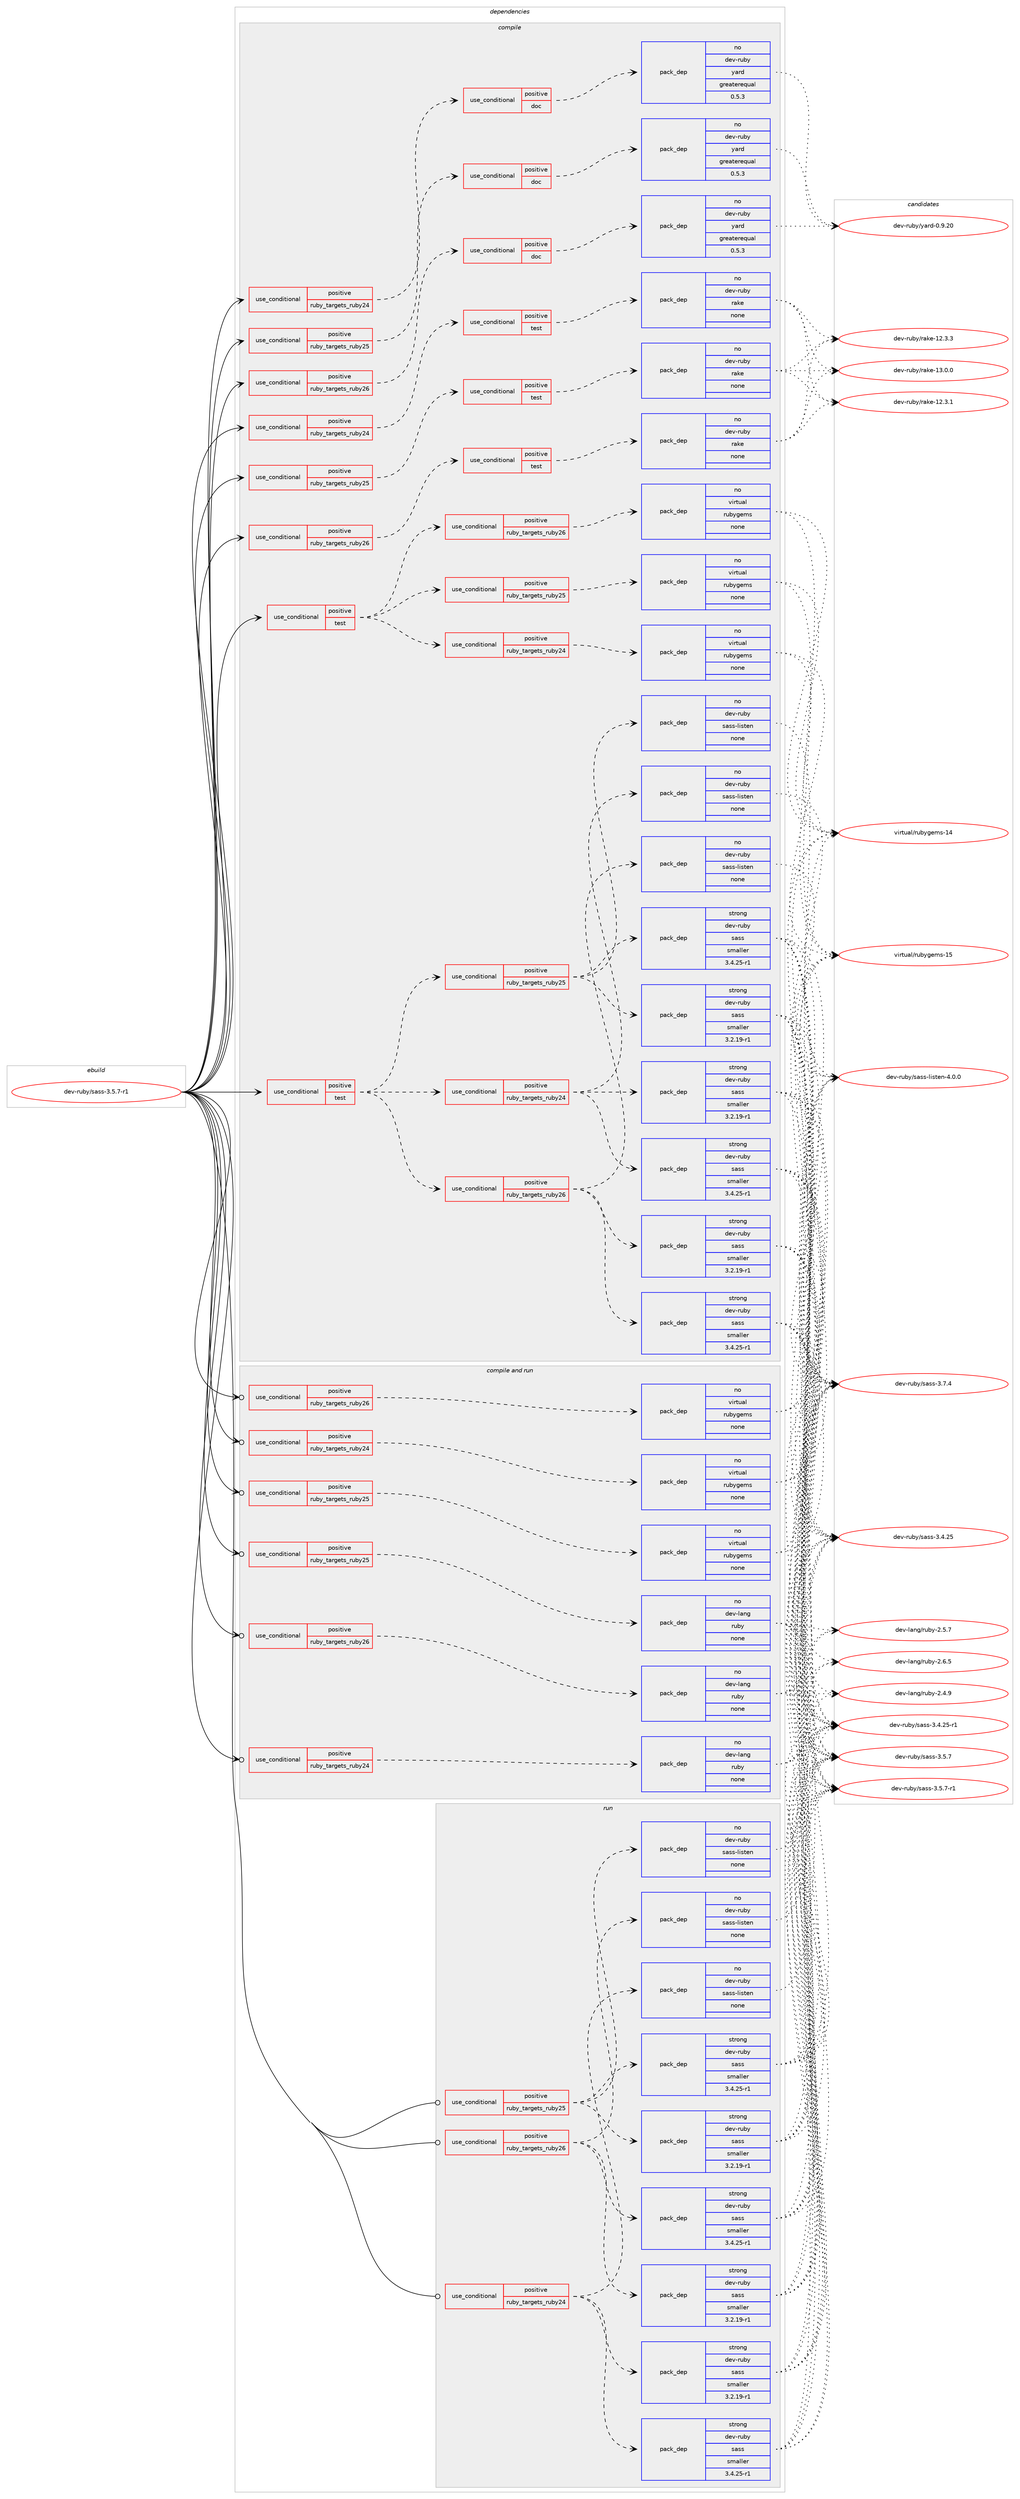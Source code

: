 digraph prolog {

# *************
# Graph options
# *************

newrank=true;
concentrate=true;
compound=true;
graph [rankdir=LR,fontname=Helvetica,fontsize=10,ranksep=1.5];#, ranksep=2.5, nodesep=0.2];
edge  [arrowhead=vee];
node  [fontname=Helvetica,fontsize=10];

# **********
# The ebuild
# **********

subgraph cluster_leftcol {
color=gray;
rank=same;
label=<<i>ebuild</i>>;
id [label="dev-ruby/sass-3.5.7-r1", color=red, width=4, href="../dev-ruby/sass-3.5.7-r1.svg"];
}

# ****************
# The dependencies
# ****************

subgraph cluster_midcol {
color=gray;
label=<<i>dependencies</i>>;
subgraph cluster_compile {
fillcolor="#eeeeee";
style=filled;
label=<<i>compile</i>>;
subgraph cond177098 {
dependency714815 [label=<<TABLE BORDER="0" CELLBORDER="1" CELLSPACING="0" CELLPADDING="4"><TR><TD ROWSPAN="3" CELLPADDING="10">use_conditional</TD></TR><TR><TD>positive</TD></TR><TR><TD>ruby_targets_ruby24</TD></TR></TABLE>>, shape=none, color=red];
subgraph cond177099 {
dependency714816 [label=<<TABLE BORDER="0" CELLBORDER="1" CELLSPACING="0" CELLPADDING="4"><TR><TD ROWSPAN="3" CELLPADDING="10">use_conditional</TD></TR><TR><TD>positive</TD></TR><TR><TD>doc</TD></TR></TABLE>>, shape=none, color=red];
subgraph pack525687 {
dependency714817 [label=<<TABLE BORDER="0" CELLBORDER="1" CELLSPACING="0" CELLPADDING="4" WIDTH="220"><TR><TD ROWSPAN="6" CELLPADDING="30">pack_dep</TD></TR><TR><TD WIDTH="110">no</TD></TR><TR><TD>dev-ruby</TD></TR><TR><TD>yard</TD></TR><TR><TD>greaterequal</TD></TR><TR><TD>0.5.3</TD></TR></TABLE>>, shape=none, color=blue];
}
dependency714816:e -> dependency714817:w [weight=20,style="dashed",arrowhead="vee"];
}
dependency714815:e -> dependency714816:w [weight=20,style="dashed",arrowhead="vee"];
}
id:e -> dependency714815:w [weight=20,style="solid",arrowhead="vee"];
subgraph cond177100 {
dependency714818 [label=<<TABLE BORDER="0" CELLBORDER="1" CELLSPACING="0" CELLPADDING="4"><TR><TD ROWSPAN="3" CELLPADDING="10">use_conditional</TD></TR><TR><TD>positive</TD></TR><TR><TD>ruby_targets_ruby24</TD></TR></TABLE>>, shape=none, color=red];
subgraph cond177101 {
dependency714819 [label=<<TABLE BORDER="0" CELLBORDER="1" CELLSPACING="0" CELLPADDING="4"><TR><TD ROWSPAN="3" CELLPADDING="10">use_conditional</TD></TR><TR><TD>positive</TD></TR><TR><TD>test</TD></TR></TABLE>>, shape=none, color=red];
subgraph pack525688 {
dependency714820 [label=<<TABLE BORDER="0" CELLBORDER="1" CELLSPACING="0" CELLPADDING="4" WIDTH="220"><TR><TD ROWSPAN="6" CELLPADDING="30">pack_dep</TD></TR><TR><TD WIDTH="110">no</TD></TR><TR><TD>dev-ruby</TD></TR><TR><TD>rake</TD></TR><TR><TD>none</TD></TR><TR><TD></TD></TR></TABLE>>, shape=none, color=blue];
}
dependency714819:e -> dependency714820:w [weight=20,style="dashed",arrowhead="vee"];
}
dependency714818:e -> dependency714819:w [weight=20,style="dashed",arrowhead="vee"];
}
id:e -> dependency714818:w [weight=20,style="solid",arrowhead="vee"];
subgraph cond177102 {
dependency714821 [label=<<TABLE BORDER="0" CELLBORDER="1" CELLSPACING="0" CELLPADDING="4"><TR><TD ROWSPAN="3" CELLPADDING="10">use_conditional</TD></TR><TR><TD>positive</TD></TR><TR><TD>ruby_targets_ruby25</TD></TR></TABLE>>, shape=none, color=red];
subgraph cond177103 {
dependency714822 [label=<<TABLE BORDER="0" CELLBORDER="1" CELLSPACING="0" CELLPADDING="4"><TR><TD ROWSPAN="3" CELLPADDING="10">use_conditional</TD></TR><TR><TD>positive</TD></TR><TR><TD>doc</TD></TR></TABLE>>, shape=none, color=red];
subgraph pack525689 {
dependency714823 [label=<<TABLE BORDER="0" CELLBORDER="1" CELLSPACING="0" CELLPADDING="4" WIDTH="220"><TR><TD ROWSPAN="6" CELLPADDING="30">pack_dep</TD></TR><TR><TD WIDTH="110">no</TD></TR><TR><TD>dev-ruby</TD></TR><TR><TD>yard</TD></TR><TR><TD>greaterequal</TD></TR><TR><TD>0.5.3</TD></TR></TABLE>>, shape=none, color=blue];
}
dependency714822:e -> dependency714823:w [weight=20,style="dashed",arrowhead="vee"];
}
dependency714821:e -> dependency714822:w [weight=20,style="dashed",arrowhead="vee"];
}
id:e -> dependency714821:w [weight=20,style="solid",arrowhead="vee"];
subgraph cond177104 {
dependency714824 [label=<<TABLE BORDER="0" CELLBORDER="1" CELLSPACING="0" CELLPADDING="4"><TR><TD ROWSPAN="3" CELLPADDING="10">use_conditional</TD></TR><TR><TD>positive</TD></TR><TR><TD>ruby_targets_ruby25</TD></TR></TABLE>>, shape=none, color=red];
subgraph cond177105 {
dependency714825 [label=<<TABLE BORDER="0" CELLBORDER="1" CELLSPACING="0" CELLPADDING="4"><TR><TD ROWSPAN="3" CELLPADDING="10">use_conditional</TD></TR><TR><TD>positive</TD></TR><TR><TD>test</TD></TR></TABLE>>, shape=none, color=red];
subgraph pack525690 {
dependency714826 [label=<<TABLE BORDER="0" CELLBORDER="1" CELLSPACING="0" CELLPADDING="4" WIDTH="220"><TR><TD ROWSPAN="6" CELLPADDING="30">pack_dep</TD></TR><TR><TD WIDTH="110">no</TD></TR><TR><TD>dev-ruby</TD></TR><TR><TD>rake</TD></TR><TR><TD>none</TD></TR><TR><TD></TD></TR></TABLE>>, shape=none, color=blue];
}
dependency714825:e -> dependency714826:w [weight=20,style="dashed",arrowhead="vee"];
}
dependency714824:e -> dependency714825:w [weight=20,style="dashed",arrowhead="vee"];
}
id:e -> dependency714824:w [weight=20,style="solid",arrowhead="vee"];
subgraph cond177106 {
dependency714827 [label=<<TABLE BORDER="0" CELLBORDER="1" CELLSPACING="0" CELLPADDING="4"><TR><TD ROWSPAN="3" CELLPADDING="10">use_conditional</TD></TR><TR><TD>positive</TD></TR><TR><TD>ruby_targets_ruby26</TD></TR></TABLE>>, shape=none, color=red];
subgraph cond177107 {
dependency714828 [label=<<TABLE BORDER="0" CELLBORDER="1" CELLSPACING="0" CELLPADDING="4"><TR><TD ROWSPAN="3" CELLPADDING="10">use_conditional</TD></TR><TR><TD>positive</TD></TR><TR><TD>doc</TD></TR></TABLE>>, shape=none, color=red];
subgraph pack525691 {
dependency714829 [label=<<TABLE BORDER="0" CELLBORDER="1" CELLSPACING="0" CELLPADDING="4" WIDTH="220"><TR><TD ROWSPAN="6" CELLPADDING="30">pack_dep</TD></TR><TR><TD WIDTH="110">no</TD></TR><TR><TD>dev-ruby</TD></TR><TR><TD>yard</TD></TR><TR><TD>greaterequal</TD></TR><TR><TD>0.5.3</TD></TR></TABLE>>, shape=none, color=blue];
}
dependency714828:e -> dependency714829:w [weight=20,style="dashed",arrowhead="vee"];
}
dependency714827:e -> dependency714828:w [weight=20,style="dashed",arrowhead="vee"];
}
id:e -> dependency714827:w [weight=20,style="solid",arrowhead="vee"];
subgraph cond177108 {
dependency714830 [label=<<TABLE BORDER="0" CELLBORDER="1" CELLSPACING="0" CELLPADDING="4"><TR><TD ROWSPAN="3" CELLPADDING="10">use_conditional</TD></TR><TR><TD>positive</TD></TR><TR><TD>ruby_targets_ruby26</TD></TR></TABLE>>, shape=none, color=red];
subgraph cond177109 {
dependency714831 [label=<<TABLE BORDER="0" CELLBORDER="1" CELLSPACING="0" CELLPADDING="4"><TR><TD ROWSPAN="3" CELLPADDING="10">use_conditional</TD></TR><TR><TD>positive</TD></TR><TR><TD>test</TD></TR></TABLE>>, shape=none, color=red];
subgraph pack525692 {
dependency714832 [label=<<TABLE BORDER="0" CELLBORDER="1" CELLSPACING="0" CELLPADDING="4" WIDTH="220"><TR><TD ROWSPAN="6" CELLPADDING="30">pack_dep</TD></TR><TR><TD WIDTH="110">no</TD></TR><TR><TD>dev-ruby</TD></TR><TR><TD>rake</TD></TR><TR><TD>none</TD></TR><TR><TD></TD></TR></TABLE>>, shape=none, color=blue];
}
dependency714831:e -> dependency714832:w [weight=20,style="dashed",arrowhead="vee"];
}
dependency714830:e -> dependency714831:w [weight=20,style="dashed",arrowhead="vee"];
}
id:e -> dependency714830:w [weight=20,style="solid",arrowhead="vee"];
subgraph cond177110 {
dependency714833 [label=<<TABLE BORDER="0" CELLBORDER="1" CELLSPACING="0" CELLPADDING="4"><TR><TD ROWSPAN="3" CELLPADDING="10">use_conditional</TD></TR><TR><TD>positive</TD></TR><TR><TD>test</TD></TR></TABLE>>, shape=none, color=red];
subgraph cond177111 {
dependency714834 [label=<<TABLE BORDER="0" CELLBORDER="1" CELLSPACING="0" CELLPADDING="4"><TR><TD ROWSPAN="3" CELLPADDING="10">use_conditional</TD></TR><TR><TD>positive</TD></TR><TR><TD>ruby_targets_ruby24</TD></TR></TABLE>>, shape=none, color=red];
subgraph pack525693 {
dependency714835 [label=<<TABLE BORDER="0" CELLBORDER="1" CELLSPACING="0" CELLPADDING="4" WIDTH="220"><TR><TD ROWSPAN="6" CELLPADDING="30">pack_dep</TD></TR><TR><TD WIDTH="110">no</TD></TR><TR><TD>virtual</TD></TR><TR><TD>rubygems</TD></TR><TR><TD>none</TD></TR><TR><TD></TD></TR></TABLE>>, shape=none, color=blue];
}
dependency714834:e -> dependency714835:w [weight=20,style="dashed",arrowhead="vee"];
}
dependency714833:e -> dependency714834:w [weight=20,style="dashed",arrowhead="vee"];
subgraph cond177112 {
dependency714836 [label=<<TABLE BORDER="0" CELLBORDER="1" CELLSPACING="0" CELLPADDING="4"><TR><TD ROWSPAN="3" CELLPADDING="10">use_conditional</TD></TR><TR><TD>positive</TD></TR><TR><TD>ruby_targets_ruby25</TD></TR></TABLE>>, shape=none, color=red];
subgraph pack525694 {
dependency714837 [label=<<TABLE BORDER="0" CELLBORDER="1" CELLSPACING="0" CELLPADDING="4" WIDTH="220"><TR><TD ROWSPAN="6" CELLPADDING="30">pack_dep</TD></TR><TR><TD WIDTH="110">no</TD></TR><TR><TD>virtual</TD></TR><TR><TD>rubygems</TD></TR><TR><TD>none</TD></TR><TR><TD></TD></TR></TABLE>>, shape=none, color=blue];
}
dependency714836:e -> dependency714837:w [weight=20,style="dashed",arrowhead="vee"];
}
dependency714833:e -> dependency714836:w [weight=20,style="dashed",arrowhead="vee"];
subgraph cond177113 {
dependency714838 [label=<<TABLE BORDER="0" CELLBORDER="1" CELLSPACING="0" CELLPADDING="4"><TR><TD ROWSPAN="3" CELLPADDING="10">use_conditional</TD></TR><TR><TD>positive</TD></TR><TR><TD>ruby_targets_ruby26</TD></TR></TABLE>>, shape=none, color=red];
subgraph pack525695 {
dependency714839 [label=<<TABLE BORDER="0" CELLBORDER="1" CELLSPACING="0" CELLPADDING="4" WIDTH="220"><TR><TD ROWSPAN="6" CELLPADDING="30">pack_dep</TD></TR><TR><TD WIDTH="110">no</TD></TR><TR><TD>virtual</TD></TR><TR><TD>rubygems</TD></TR><TR><TD>none</TD></TR><TR><TD></TD></TR></TABLE>>, shape=none, color=blue];
}
dependency714838:e -> dependency714839:w [weight=20,style="dashed",arrowhead="vee"];
}
dependency714833:e -> dependency714838:w [weight=20,style="dashed",arrowhead="vee"];
}
id:e -> dependency714833:w [weight=20,style="solid",arrowhead="vee"];
subgraph cond177114 {
dependency714840 [label=<<TABLE BORDER="0" CELLBORDER="1" CELLSPACING="0" CELLPADDING="4"><TR><TD ROWSPAN="3" CELLPADDING="10">use_conditional</TD></TR><TR><TD>positive</TD></TR><TR><TD>test</TD></TR></TABLE>>, shape=none, color=red];
subgraph cond177115 {
dependency714841 [label=<<TABLE BORDER="0" CELLBORDER="1" CELLSPACING="0" CELLPADDING="4"><TR><TD ROWSPAN="3" CELLPADDING="10">use_conditional</TD></TR><TR><TD>positive</TD></TR><TR><TD>ruby_targets_ruby24</TD></TR></TABLE>>, shape=none, color=red];
subgraph pack525696 {
dependency714842 [label=<<TABLE BORDER="0" CELLBORDER="1" CELLSPACING="0" CELLPADDING="4" WIDTH="220"><TR><TD ROWSPAN="6" CELLPADDING="30">pack_dep</TD></TR><TR><TD WIDTH="110">strong</TD></TR><TR><TD>dev-ruby</TD></TR><TR><TD>sass</TD></TR><TR><TD>smaller</TD></TR><TR><TD>3.2.19-r1</TD></TR></TABLE>>, shape=none, color=blue];
}
dependency714841:e -> dependency714842:w [weight=20,style="dashed",arrowhead="vee"];
subgraph pack525697 {
dependency714843 [label=<<TABLE BORDER="0" CELLBORDER="1" CELLSPACING="0" CELLPADDING="4" WIDTH="220"><TR><TD ROWSPAN="6" CELLPADDING="30">pack_dep</TD></TR><TR><TD WIDTH="110">strong</TD></TR><TR><TD>dev-ruby</TD></TR><TR><TD>sass</TD></TR><TR><TD>smaller</TD></TR><TR><TD>3.4.25-r1</TD></TR></TABLE>>, shape=none, color=blue];
}
dependency714841:e -> dependency714843:w [weight=20,style="dashed",arrowhead="vee"];
subgraph pack525698 {
dependency714844 [label=<<TABLE BORDER="0" CELLBORDER="1" CELLSPACING="0" CELLPADDING="4" WIDTH="220"><TR><TD ROWSPAN="6" CELLPADDING="30">pack_dep</TD></TR><TR><TD WIDTH="110">no</TD></TR><TR><TD>dev-ruby</TD></TR><TR><TD>sass-listen</TD></TR><TR><TD>none</TD></TR><TR><TD></TD></TR></TABLE>>, shape=none, color=blue];
}
dependency714841:e -> dependency714844:w [weight=20,style="dashed",arrowhead="vee"];
}
dependency714840:e -> dependency714841:w [weight=20,style="dashed",arrowhead="vee"];
subgraph cond177116 {
dependency714845 [label=<<TABLE BORDER="0" CELLBORDER="1" CELLSPACING="0" CELLPADDING="4"><TR><TD ROWSPAN="3" CELLPADDING="10">use_conditional</TD></TR><TR><TD>positive</TD></TR><TR><TD>ruby_targets_ruby25</TD></TR></TABLE>>, shape=none, color=red];
subgraph pack525699 {
dependency714846 [label=<<TABLE BORDER="0" CELLBORDER="1" CELLSPACING="0" CELLPADDING="4" WIDTH="220"><TR><TD ROWSPAN="6" CELLPADDING="30">pack_dep</TD></TR><TR><TD WIDTH="110">strong</TD></TR><TR><TD>dev-ruby</TD></TR><TR><TD>sass</TD></TR><TR><TD>smaller</TD></TR><TR><TD>3.2.19-r1</TD></TR></TABLE>>, shape=none, color=blue];
}
dependency714845:e -> dependency714846:w [weight=20,style="dashed",arrowhead="vee"];
subgraph pack525700 {
dependency714847 [label=<<TABLE BORDER="0" CELLBORDER="1" CELLSPACING="0" CELLPADDING="4" WIDTH="220"><TR><TD ROWSPAN="6" CELLPADDING="30">pack_dep</TD></TR><TR><TD WIDTH="110">strong</TD></TR><TR><TD>dev-ruby</TD></TR><TR><TD>sass</TD></TR><TR><TD>smaller</TD></TR><TR><TD>3.4.25-r1</TD></TR></TABLE>>, shape=none, color=blue];
}
dependency714845:e -> dependency714847:w [weight=20,style="dashed",arrowhead="vee"];
subgraph pack525701 {
dependency714848 [label=<<TABLE BORDER="0" CELLBORDER="1" CELLSPACING="0" CELLPADDING="4" WIDTH="220"><TR><TD ROWSPAN="6" CELLPADDING="30">pack_dep</TD></TR><TR><TD WIDTH="110">no</TD></TR><TR><TD>dev-ruby</TD></TR><TR><TD>sass-listen</TD></TR><TR><TD>none</TD></TR><TR><TD></TD></TR></TABLE>>, shape=none, color=blue];
}
dependency714845:e -> dependency714848:w [weight=20,style="dashed",arrowhead="vee"];
}
dependency714840:e -> dependency714845:w [weight=20,style="dashed",arrowhead="vee"];
subgraph cond177117 {
dependency714849 [label=<<TABLE BORDER="0" CELLBORDER="1" CELLSPACING="0" CELLPADDING="4"><TR><TD ROWSPAN="3" CELLPADDING="10">use_conditional</TD></TR><TR><TD>positive</TD></TR><TR><TD>ruby_targets_ruby26</TD></TR></TABLE>>, shape=none, color=red];
subgraph pack525702 {
dependency714850 [label=<<TABLE BORDER="0" CELLBORDER="1" CELLSPACING="0" CELLPADDING="4" WIDTH="220"><TR><TD ROWSPAN="6" CELLPADDING="30">pack_dep</TD></TR><TR><TD WIDTH="110">strong</TD></TR><TR><TD>dev-ruby</TD></TR><TR><TD>sass</TD></TR><TR><TD>smaller</TD></TR><TR><TD>3.2.19-r1</TD></TR></TABLE>>, shape=none, color=blue];
}
dependency714849:e -> dependency714850:w [weight=20,style="dashed",arrowhead="vee"];
subgraph pack525703 {
dependency714851 [label=<<TABLE BORDER="0" CELLBORDER="1" CELLSPACING="0" CELLPADDING="4" WIDTH="220"><TR><TD ROWSPAN="6" CELLPADDING="30">pack_dep</TD></TR><TR><TD WIDTH="110">strong</TD></TR><TR><TD>dev-ruby</TD></TR><TR><TD>sass</TD></TR><TR><TD>smaller</TD></TR><TR><TD>3.4.25-r1</TD></TR></TABLE>>, shape=none, color=blue];
}
dependency714849:e -> dependency714851:w [weight=20,style="dashed",arrowhead="vee"];
subgraph pack525704 {
dependency714852 [label=<<TABLE BORDER="0" CELLBORDER="1" CELLSPACING="0" CELLPADDING="4" WIDTH="220"><TR><TD ROWSPAN="6" CELLPADDING="30">pack_dep</TD></TR><TR><TD WIDTH="110">no</TD></TR><TR><TD>dev-ruby</TD></TR><TR><TD>sass-listen</TD></TR><TR><TD>none</TD></TR><TR><TD></TD></TR></TABLE>>, shape=none, color=blue];
}
dependency714849:e -> dependency714852:w [weight=20,style="dashed",arrowhead="vee"];
}
dependency714840:e -> dependency714849:w [weight=20,style="dashed",arrowhead="vee"];
}
id:e -> dependency714840:w [weight=20,style="solid",arrowhead="vee"];
}
subgraph cluster_compileandrun {
fillcolor="#eeeeee";
style=filled;
label=<<i>compile and run</i>>;
subgraph cond177118 {
dependency714853 [label=<<TABLE BORDER="0" CELLBORDER="1" CELLSPACING="0" CELLPADDING="4"><TR><TD ROWSPAN="3" CELLPADDING="10">use_conditional</TD></TR><TR><TD>positive</TD></TR><TR><TD>ruby_targets_ruby24</TD></TR></TABLE>>, shape=none, color=red];
subgraph pack525705 {
dependency714854 [label=<<TABLE BORDER="0" CELLBORDER="1" CELLSPACING="0" CELLPADDING="4" WIDTH="220"><TR><TD ROWSPAN="6" CELLPADDING="30">pack_dep</TD></TR><TR><TD WIDTH="110">no</TD></TR><TR><TD>dev-lang</TD></TR><TR><TD>ruby</TD></TR><TR><TD>none</TD></TR><TR><TD></TD></TR></TABLE>>, shape=none, color=blue];
}
dependency714853:e -> dependency714854:w [weight=20,style="dashed",arrowhead="vee"];
}
id:e -> dependency714853:w [weight=20,style="solid",arrowhead="odotvee"];
subgraph cond177119 {
dependency714855 [label=<<TABLE BORDER="0" CELLBORDER="1" CELLSPACING="0" CELLPADDING="4"><TR><TD ROWSPAN="3" CELLPADDING="10">use_conditional</TD></TR><TR><TD>positive</TD></TR><TR><TD>ruby_targets_ruby24</TD></TR></TABLE>>, shape=none, color=red];
subgraph pack525706 {
dependency714856 [label=<<TABLE BORDER="0" CELLBORDER="1" CELLSPACING="0" CELLPADDING="4" WIDTH="220"><TR><TD ROWSPAN="6" CELLPADDING="30">pack_dep</TD></TR><TR><TD WIDTH="110">no</TD></TR><TR><TD>virtual</TD></TR><TR><TD>rubygems</TD></TR><TR><TD>none</TD></TR><TR><TD></TD></TR></TABLE>>, shape=none, color=blue];
}
dependency714855:e -> dependency714856:w [weight=20,style="dashed",arrowhead="vee"];
}
id:e -> dependency714855:w [weight=20,style="solid",arrowhead="odotvee"];
subgraph cond177120 {
dependency714857 [label=<<TABLE BORDER="0" CELLBORDER="1" CELLSPACING="0" CELLPADDING="4"><TR><TD ROWSPAN="3" CELLPADDING="10">use_conditional</TD></TR><TR><TD>positive</TD></TR><TR><TD>ruby_targets_ruby25</TD></TR></TABLE>>, shape=none, color=red];
subgraph pack525707 {
dependency714858 [label=<<TABLE BORDER="0" CELLBORDER="1" CELLSPACING="0" CELLPADDING="4" WIDTH="220"><TR><TD ROWSPAN="6" CELLPADDING="30">pack_dep</TD></TR><TR><TD WIDTH="110">no</TD></TR><TR><TD>dev-lang</TD></TR><TR><TD>ruby</TD></TR><TR><TD>none</TD></TR><TR><TD></TD></TR></TABLE>>, shape=none, color=blue];
}
dependency714857:e -> dependency714858:w [weight=20,style="dashed",arrowhead="vee"];
}
id:e -> dependency714857:w [weight=20,style="solid",arrowhead="odotvee"];
subgraph cond177121 {
dependency714859 [label=<<TABLE BORDER="0" CELLBORDER="1" CELLSPACING="0" CELLPADDING="4"><TR><TD ROWSPAN="3" CELLPADDING="10">use_conditional</TD></TR><TR><TD>positive</TD></TR><TR><TD>ruby_targets_ruby25</TD></TR></TABLE>>, shape=none, color=red];
subgraph pack525708 {
dependency714860 [label=<<TABLE BORDER="0" CELLBORDER="1" CELLSPACING="0" CELLPADDING="4" WIDTH="220"><TR><TD ROWSPAN="6" CELLPADDING="30">pack_dep</TD></TR><TR><TD WIDTH="110">no</TD></TR><TR><TD>virtual</TD></TR><TR><TD>rubygems</TD></TR><TR><TD>none</TD></TR><TR><TD></TD></TR></TABLE>>, shape=none, color=blue];
}
dependency714859:e -> dependency714860:w [weight=20,style="dashed",arrowhead="vee"];
}
id:e -> dependency714859:w [weight=20,style="solid",arrowhead="odotvee"];
subgraph cond177122 {
dependency714861 [label=<<TABLE BORDER="0" CELLBORDER="1" CELLSPACING="0" CELLPADDING="4"><TR><TD ROWSPAN="3" CELLPADDING="10">use_conditional</TD></TR><TR><TD>positive</TD></TR><TR><TD>ruby_targets_ruby26</TD></TR></TABLE>>, shape=none, color=red];
subgraph pack525709 {
dependency714862 [label=<<TABLE BORDER="0" CELLBORDER="1" CELLSPACING="0" CELLPADDING="4" WIDTH="220"><TR><TD ROWSPAN="6" CELLPADDING="30">pack_dep</TD></TR><TR><TD WIDTH="110">no</TD></TR><TR><TD>dev-lang</TD></TR><TR><TD>ruby</TD></TR><TR><TD>none</TD></TR><TR><TD></TD></TR></TABLE>>, shape=none, color=blue];
}
dependency714861:e -> dependency714862:w [weight=20,style="dashed",arrowhead="vee"];
}
id:e -> dependency714861:w [weight=20,style="solid",arrowhead="odotvee"];
subgraph cond177123 {
dependency714863 [label=<<TABLE BORDER="0" CELLBORDER="1" CELLSPACING="0" CELLPADDING="4"><TR><TD ROWSPAN="3" CELLPADDING="10">use_conditional</TD></TR><TR><TD>positive</TD></TR><TR><TD>ruby_targets_ruby26</TD></TR></TABLE>>, shape=none, color=red];
subgraph pack525710 {
dependency714864 [label=<<TABLE BORDER="0" CELLBORDER="1" CELLSPACING="0" CELLPADDING="4" WIDTH="220"><TR><TD ROWSPAN="6" CELLPADDING="30">pack_dep</TD></TR><TR><TD WIDTH="110">no</TD></TR><TR><TD>virtual</TD></TR><TR><TD>rubygems</TD></TR><TR><TD>none</TD></TR><TR><TD></TD></TR></TABLE>>, shape=none, color=blue];
}
dependency714863:e -> dependency714864:w [weight=20,style="dashed",arrowhead="vee"];
}
id:e -> dependency714863:w [weight=20,style="solid",arrowhead="odotvee"];
}
subgraph cluster_run {
fillcolor="#eeeeee";
style=filled;
label=<<i>run</i>>;
subgraph cond177124 {
dependency714865 [label=<<TABLE BORDER="0" CELLBORDER="1" CELLSPACING="0" CELLPADDING="4"><TR><TD ROWSPAN="3" CELLPADDING="10">use_conditional</TD></TR><TR><TD>positive</TD></TR><TR><TD>ruby_targets_ruby24</TD></TR></TABLE>>, shape=none, color=red];
subgraph pack525711 {
dependency714866 [label=<<TABLE BORDER="0" CELLBORDER="1" CELLSPACING="0" CELLPADDING="4" WIDTH="220"><TR><TD ROWSPAN="6" CELLPADDING="30">pack_dep</TD></TR><TR><TD WIDTH="110">strong</TD></TR><TR><TD>dev-ruby</TD></TR><TR><TD>sass</TD></TR><TR><TD>smaller</TD></TR><TR><TD>3.2.19-r1</TD></TR></TABLE>>, shape=none, color=blue];
}
dependency714865:e -> dependency714866:w [weight=20,style="dashed",arrowhead="vee"];
subgraph pack525712 {
dependency714867 [label=<<TABLE BORDER="0" CELLBORDER="1" CELLSPACING="0" CELLPADDING="4" WIDTH="220"><TR><TD ROWSPAN="6" CELLPADDING="30">pack_dep</TD></TR><TR><TD WIDTH="110">strong</TD></TR><TR><TD>dev-ruby</TD></TR><TR><TD>sass</TD></TR><TR><TD>smaller</TD></TR><TR><TD>3.4.25-r1</TD></TR></TABLE>>, shape=none, color=blue];
}
dependency714865:e -> dependency714867:w [weight=20,style="dashed",arrowhead="vee"];
subgraph pack525713 {
dependency714868 [label=<<TABLE BORDER="0" CELLBORDER="1" CELLSPACING="0" CELLPADDING="4" WIDTH="220"><TR><TD ROWSPAN="6" CELLPADDING="30">pack_dep</TD></TR><TR><TD WIDTH="110">no</TD></TR><TR><TD>dev-ruby</TD></TR><TR><TD>sass-listen</TD></TR><TR><TD>none</TD></TR><TR><TD></TD></TR></TABLE>>, shape=none, color=blue];
}
dependency714865:e -> dependency714868:w [weight=20,style="dashed",arrowhead="vee"];
}
id:e -> dependency714865:w [weight=20,style="solid",arrowhead="odot"];
subgraph cond177125 {
dependency714869 [label=<<TABLE BORDER="0" CELLBORDER="1" CELLSPACING="0" CELLPADDING="4"><TR><TD ROWSPAN="3" CELLPADDING="10">use_conditional</TD></TR><TR><TD>positive</TD></TR><TR><TD>ruby_targets_ruby25</TD></TR></TABLE>>, shape=none, color=red];
subgraph pack525714 {
dependency714870 [label=<<TABLE BORDER="0" CELLBORDER="1" CELLSPACING="0" CELLPADDING="4" WIDTH="220"><TR><TD ROWSPAN="6" CELLPADDING="30">pack_dep</TD></TR><TR><TD WIDTH="110">strong</TD></TR><TR><TD>dev-ruby</TD></TR><TR><TD>sass</TD></TR><TR><TD>smaller</TD></TR><TR><TD>3.2.19-r1</TD></TR></TABLE>>, shape=none, color=blue];
}
dependency714869:e -> dependency714870:w [weight=20,style="dashed",arrowhead="vee"];
subgraph pack525715 {
dependency714871 [label=<<TABLE BORDER="0" CELLBORDER="1" CELLSPACING="0" CELLPADDING="4" WIDTH="220"><TR><TD ROWSPAN="6" CELLPADDING="30">pack_dep</TD></TR><TR><TD WIDTH="110">strong</TD></TR><TR><TD>dev-ruby</TD></TR><TR><TD>sass</TD></TR><TR><TD>smaller</TD></TR><TR><TD>3.4.25-r1</TD></TR></TABLE>>, shape=none, color=blue];
}
dependency714869:e -> dependency714871:w [weight=20,style="dashed",arrowhead="vee"];
subgraph pack525716 {
dependency714872 [label=<<TABLE BORDER="0" CELLBORDER="1" CELLSPACING="0" CELLPADDING="4" WIDTH="220"><TR><TD ROWSPAN="6" CELLPADDING="30">pack_dep</TD></TR><TR><TD WIDTH="110">no</TD></TR><TR><TD>dev-ruby</TD></TR><TR><TD>sass-listen</TD></TR><TR><TD>none</TD></TR><TR><TD></TD></TR></TABLE>>, shape=none, color=blue];
}
dependency714869:e -> dependency714872:w [weight=20,style="dashed",arrowhead="vee"];
}
id:e -> dependency714869:w [weight=20,style="solid",arrowhead="odot"];
subgraph cond177126 {
dependency714873 [label=<<TABLE BORDER="0" CELLBORDER="1" CELLSPACING="0" CELLPADDING="4"><TR><TD ROWSPAN="3" CELLPADDING="10">use_conditional</TD></TR><TR><TD>positive</TD></TR><TR><TD>ruby_targets_ruby26</TD></TR></TABLE>>, shape=none, color=red];
subgraph pack525717 {
dependency714874 [label=<<TABLE BORDER="0" CELLBORDER="1" CELLSPACING="0" CELLPADDING="4" WIDTH="220"><TR><TD ROWSPAN="6" CELLPADDING="30">pack_dep</TD></TR><TR><TD WIDTH="110">strong</TD></TR><TR><TD>dev-ruby</TD></TR><TR><TD>sass</TD></TR><TR><TD>smaller</TD></TR><TR><TD>3.2.19-r1</TD></TR></TABLE>>, shape=none, color=blue];
}
dependency714873:e -> dependency714874:w [weight=20,style="dashed",arrowhead="vee"];
subgraph pack525718 {
dependency714875 [label=<<TABLE BORDER="0" CELLBORDER="1" CELLSPACING="0" CELLPADDING="4" WIDTH="220"><TR><TD ROWSPAN="6" CELLPADDING="30">pack_dep</TD></TR><TR><TD WIDTH="110">strong</TD></TR><TR><TD>dev-ruby</TD></TR><TR><TD>sass</TD></TR><TR><TD>smaller</TD></TR><TR><TD>3.4.25-r1</TD></TR></TABLE>>, shape=none, color=blue];
}
dependency714873:e -> dependency714875:w [weight=20,style="dashed",arrowhead="vee"];
subgraph pack525719 {
dependency714876 [label=<<TABLE BORDER="0" CELLBORDER="1" CELLSPACING="0" CELLPADDING="4" WIDTH="220"><TR><TD ROWSPAN="6" CELLPADDING="30">pack_dep</TD></TR><TR><TD WIDTH="110">no</TD></TR><TR><TD>dev-ruby</TD></TR><TR><TD>sass-listen</TD></TR><TR><TD>none</TD></TR><TR><TD></TD></TR></TABLE>>, shape=none, color=blue];
}
dependency714873:e -> dependency714876:w [weight=20,style="dashed",arrowhead="vee"];
}
id:e -> dependency714873:w [weight=20,style="solid",arrowhead="odot"];
}
}

# **************
# The candidates
# **************

subgraph cluster_choices {
rank=same;
color=gray;
label=<<i>candidates</i>>;

subgraph choice525687 {
color=black;
nodesep=1;
choice1001011184511411798121471219711410045484657465048 [label="dev-ruby/yard-0.9.20", color=red, width=4,href="../dev-ruby/yard-0.9.20.svg"];
dependency714817:e -> choice1001011184511411798121471219711410045484657465048:w [style=dotted,weight="100"];
}
subgraph choice525688 {
color=black;
nodesep=1;
choice1001011184511411798121471149710710145495046514649 [label="dev-ruby/rake-12.3.1", color=red, width=4,href="../dev-ruby/rake-12.3.1.svg"];
choice1001011184511411798121471149710710145495046514651 [label="dev-ruby/rake-12.3.3", color=red, width=4,href="../dev-ruby/rake-12.3.3.svg"];
choice1001011184511411798121471149710710145495146484648 [label="dev-ruby/rake-13.0.0", color=red, width=4,href="../dev-ruby/rake-13.0.0.svg"];
dependency714820:e -> choice1001011184511411798121471149710710145495046514649:w [style=dotted,weight="100"];
dependency714820:e -> choice1001011184511411798121471149710710145495046514651:w [style=dotted,weight="100"];
dependency714820:e -> choice1001011184511411798121471149710710145495146484648:w [style=dotted,weight="100"];
}
subgraph choice525689 {
color=black;
nodesep=1;
choice1001011184511411798121471219711410045484657465048 [label="dev-ruby/yard-0.9.20", color=red, width=4,href="../dev-ruby/yard-0.9.20.svg"];
dependency714823:e -> choice1001011184511411798121471219711410045484657465048:w [style=dotted,weight="100"];
}
subgraph choice525690 {
color=black;
nodesep=1;
choice1001011184511411798121471149710710145495046514649 [label="dev-ruby/rake-12.3.1", color=red, width=4,href="../dev-ruby/rake-12.3.1.svg"];
choice1001011184511411798121471149710710145495046514651 [label="dev-ruby/rake-12.3.3", color=red, width=4,href="../dev-ruby/rake-12.3.3.svg"];
choice1001011184511411798121471149710710145495146484648 [label="dev-ruby/rake-13.0.0", color=red, width=4,href="../dev-ruby/rake-13.0.0.svg"];
dependency714826:e -> choice1001011184511411798121471149710710145495046514649:w [style=dotted,weight="100"];
dependency714826:e -> choice1001011184511411798121471149710710145495046514651:w [style=dotted,weight="100"];
dependency714826:e -> choice1001011184511411798121471149710710145495146484648:w [style=dotted,weight="100"];
}
subgraph choice525691 {
color=black;
nodesep=1;
choice1001011184511411798121471219711410045484657465048 [label="dev-ruby/yard-0.9.20", color=red, width=4,href="../dev-ruby/yard-0.9.20.svg"];
dependency714829:e -> choice1001011184511411798121471219711410045484657465048:w [style=dotted,weight="100"];
}
subgraph choice525692 {
color=black;
nodesep=1;
choice1001011184511411798121471149710710145495046514649 [label="dev-ruby/rake-12.3.1", color=red, width=4,href="../dev-ruby/rake-12.3.1.svg"];
choice1001011184511411798121471149710710145495046514651 [label="dev-ruby/rake-12.3.3", color=red, width=4,href="../dev-ruby/rake-12.3.3.svg"];
choice1001011184511411798121471149710710145495146484648 [label="dev-ruby/rake-13.0.0", color=red, width=4,href="../dev-ruby/rake-13.0.0.svg"];
dependency714832:e -> choice1001011184511411798121471149710710145495046514649:w [style=dotted,weight="100"];
dependency714832:e -> choice1001011184511411798121471149710710145495046514651:w [style=dotted,weight="100"];
dependency714832:e -> choice1001011184511411798121471149710710145495146484648:w [style=dotted,weight="100"];
}
subgraph choice525693 {
color=black;
nodesep=1;
choice118105114116117971084711411798121103101109115454952 [label="virtual/rubygems-14", color=red, width=4,href="../virtual/rubygems-14.svg"];
choice118105114116117971084711411798121103101109115454953 [label="virtual/rubygems-15", color=red, width=4,href="../virtual/rubygems-15.svg"];
dependency714835:e -> choice118105114116117971084711411798121103101109115454952:w [style=dotted,weight="100"];
dependency714835:e -> choice118105114116117971084711411798121103101109115454953:w [style=dotted,weight="100"];
}
subgraph choice525694 {
color=black;
nodesep=1;
choice118105114116117971084711411798121103101109115454952 [label="virtual/rubygems-14", color=red, width=4,href="../virtual/rubygems-14.svg"];
choice118105114116117971084711411798121103101109115454953 [label="virtual/rubygems-15", color=red, width=4,href="../virtual/rubygems-15.svg"];
dependency714837:e -> choice118105114116117971084711411798121103101109115454952:w [style=dotted,weight="100"];
dependency714837:e -> choice118105114116117971084711411798121103101109115454953:w [style=dotted,weight="100"];
}
subgraph choice525695 {
color=black;
nodesep=1;
choice118105114116117971084711411798121103101109115454952 [label="virtual/rubygems-14", color=red, width=4,href="../virtual/rubygems-14.svg"];
choice118105114116117971084711411798121103101109115454953 [label="virtual/rubygems-15", color=red, width=4,href="../virtual/rubygems-15.svg"];
dependency714839:e -> choice118105114116117971084711411798121103101109115454952:w [style=dotted,weight="100"];
dependency714839:e -> choice118105114116117971084711411798121103101109115454953:w [style=dotted,weight="100"];
}
subgraph choice525696 {
color=black;
nodesep=1;
choice1001011184511411798121471159711511545514652465053 [label="dev-ruby/sass-3.4.25", color=red, width=4,href="../dev-ruby/sass-3.4.25.svg"];
choice10010111845114117981214711597115115455146524650534511449 [label="dev-ruby/sass-3.4.25-r1", color=red, width=4,href="../dev-ruby/sass-3.4.25-r1.svg"];
choice10010111845114117981214711597115115455146534655 [label="dev-ruby/sass-3.5.7", color=red, width=4,href="../dev-ruby/sass-3.5.7.svg"];
choice100101118451141179812147115971151154551465346554511449 [label="dev-ruby/sass-3.5.7-r1", color=red, width=4,href="../dev-ruby/sass-3.5.7-r1.svg"];
choice10010111845114117981214711597115115455146554652 [label="dev-ruby/sass-3.7.4", color=red, width=4,href="../dev-ruby/sass-3.7.4.svg"];
dependency714842:e -> choice1001011184511411798121471159711511545514652465053:w [style=dotted,weight="100"];
dependency714842:e -> choice10010111845114117981214711597115115455146524650534511449:w [style=dotted,weight="100"];
dependency714842:e -> choice10010111845114117981214711597115115455146534655:w [style=dotted,weight="100"];
dependency714842:e -> choice100101118451141179812147115971151154551465346554511449:w [style=dotted,weight="100"];
dependency714842:e -> choice10010111845114117981214711597115115455146554652:w [style=dotted,weight="100"];
}
subgraph choice525697 {
color=black;
nodesep=1;
choice1001011184511411798121471159711511545514652465053 [label="dev-ruby/sass-3.4.25", color=red, width=4,href="../dev-ruby/sass-3.4.25.svg"];
choice10010111845114117981214711597115115455146524650534511449 [label="dev-ruby/sass-3.4.25-r1", color=red, width=4,href="../dev-ruby/sass-3.4.25-r1.svg"];
choice10010111845114117981214711597115115455146534655 [label="dev-ruby/sass-3.5.7", color=red, width=4,href="../dev-ruby/sass-3.5.7.svg"];
choice100101118451141179812147115971151154551465346554511449 [label="dev-ruby/sass-3.5.7-r1", color=red, width=4,href="../dev-ruby/sass-3.5.7-r1.svg"];
choice10010111845114117981214711597115115455146554652 [label="dev-ruby/sass-3.7.4", color=red, width=4,href="../dev-ruby/sass-3.7.4.svg"];
dependency714843:e -> choice1001011184511411798121471159711511545514652465053:w [style=dotted,weight="100"];
dependency714843:e -> choice10010111845114117981214711597115115455146524650534511449:w [style=dotted,weight="100"];
dependency714843:e -> choice10010111845114117981214711597115115455146534655:w [style=dotted,weight="100"];
dependency714843:e -> choice100101118451141179812147115971151154551465346554511449:w [style=dotted,weight="100"];
dependency714843:e -> choice10010111845114117981214711597115115455146554652:w [style=dotted,weight="100"];
}
subgraph choice525698 {
color=black;
nodesep=1;
choice1001011184511411798121471159711511545108105115116101110455246484648 [label="dev-ruby/sass-listen-4.0.0", color=red, width=4,href="../dev-ruby/sass-listen-4.0.0.svg"];
dependency714844:e -> choice1001011184511411798121471159711511545108105115116101110455246484648:w [style=dotted,weight="100"];
}
subgraph choice525699 {
color=black;
nodesep=1;
choice1001011184511411798121471159711511545514652465053 [label="dev-ruby/sass-3.4.25", color=red, width=4,href="../dev-ruby/sass-3.4.25.svg"];
choice10010111845114117981214711597115115455146524650534511449 [label="dev-ruby/sass-3.4.25-r1", color=red, width=4,href="../dev-ruby/sass-3.4.25-r1.svg"];
choice10010111845114117981214711597115115455146534655 [label="dev-ruby/sass-3.5.7", color=red, width=4,href="../dev-ruby/sass-3.5.7.svg"];
choice100101118451141179812147115971151154551465346554511449 [label="dev-ruby/sass-3.5.7-r1", color=red, width=4,href="../dev-ruby/sass-3.5.7-r1.svg"];
choice10010111845114117981214711597115115455146554652 [label="dev-ruby/sass-3.7.4", color=red, width=4,href="../dev-ruby/sass-3.7.4.svg"];
dependency714846:e -> choice1001011184511411798121471159711511545514652465053:w [style=dotted,weight="100"];
dependency714846:e -> choice10010111845114117981214711597115115455146524650534511449:w [style=dotted,weight="100"];
dependency714846:e -> choice10010111845114117981214711597115115455146534655:w [style=dotted,weight="100"];
dependency714846:e -> choice100101118451141179812147115971151154551465346554511449:w [style=dotted,weight="100"];
dependency714846:e -> choice10010111845114117981214711597115115455146554652:w [style=dotted,weight="100"];
}
subgraph choice525700 {
color=black;
nodesep=1;
choice1001011184511411798121471159711511545514652465053 [label="dev-ruby/sass-3.4.25", color=red, width=4,href="../dev-ruby/sass-3.4.25.svg"];
choice10010111845114117981214711597115115455146524650534511449 [label="dev-ruby/sass-3.4.25-r1", color=red, width=4,href="../dev-ruby/sass-3.4.25-r1.svg"];
choice10010111845114117981214711597115115455146534655 [label="dev-ruby/sass-3.5.7", color=red, width=4,href="../dev-ruby/sass-3.5.7.svg"];
choice100101118451141179812147115971151154551465346554511449 [label="dev-ruby/sass-3.5.7-r1", color=red, width=4,href="../dev-ruby/sass-3.5.7-r1.svg"];
choice10010111845114117981214711597115115455146554652 [label="dev-ruby/sass-3.7.4", color=red, width=4,href="../dev-ruby/sass-3.7.4.svg"];
dependency714847:e -> choice1001011184511411798121471159711511545514652465053:w [style=dotted,weight="100"];
dependency714847:e -> choice10010111845114117981214711597115115455146524650534511449:w [style=dotted,weight="100"];
dependency714847:e -> choice10010111845114117981214711597115115455146534655:w [style=dotted,weight="100"];
dependency714847:e -> choice100101118451141179812147115971151154551465346554511449:w [style=dotted,weight="100"];
dependency714847:e -> choice10010111845114117981214711597115115455146554652:w [style=dotted,weight="100"];
}
subgraph choice525701 {
color=black;
nodesep=1;
choice1001011184511411798121471159711511545108105115116101110455246484648 [label="dev-ruby/sass-listen-4.0.0", color=red, width=4,href="../dev-ruby/sass-listen-4.0.0.svg"];
dependency714848:e -> choice1001011184511411798121471159711511545108105115116101110455246484648:w [style=dotted,weight="100"];
}
subgraph choice525702 {
color=black;
nodesep=1;
choice1001011184511411798121471159711511545514652465053 [label="dev-ruby/sass-3.4.25", color=red, width=4,href="../dev-ruby/sass-3.4.25.svg"];
choice10010111845114117981214711597115115455146524650534511449 [label="dev-ruby/sass-3.4.25-r1", color=red, width=4,href="../dev-ruby/sass-3.4.25-r1.svg"];
choice10010111845114117981214711597115115455146534655 [label="dev-ruby/sass-3.5.7", color=red, width=4,href="../dev-ruby/sass-3.5.7.svg"];
choice100101118451141179812147115971151154551465346554511449 [label="dev-ruby/sass-3.5.7-r1", color=red, width=4,href="../dev-ruby/sass-3.5.7-r1.svg"];
choice10010111845114117981214711597115115455146554652 [label="dev-ruby/sass-3.7.4", color=red, width=4,href="../dev-ruby/sass-3.7.4.svg"];
dependency714850:e -> choice1001011184511411798121471159711511545514652465053:w [style=dotted,weight="100"];
dependency714850:e -> choice10010111845114117981214711597115115455146524650534511449:w [style=dotted,weight="100"];
dependency714850:e -> choice10010111845114117981214711597115115455146534655:w [style=dotted,weight="100"];
dependency714850:e -> choice100101118451141179812147115971151154551465346554511449:w [style=dotted,weight="100"];
dependency714850:e -> choice10010111845114117981214711597115115455146554652:w [style=dotted,weight="100"];
}
subgraph choice525703 {
color=black;
nodesep=1;
choice1001011184511411798121471159711511545514652465053 [label="dev-ruby/sass-3.4.25", color=red, width=4,href="../dev-ruby/sass-3.4.25.svg"];
choice10010111845114117981214711597115115455146524650534511449 [label="dev-ruby/sass-3.4.25-r1", color=red, width=4,href="../dev-ruby/sass-3.4.25-r1.svg"];
choice10010111845114117981214711597115115455146534655 [label="dev-ruby/sass-3.5.7", color=red, width=4,href="../dev-ruby/sass-3.5.7.svg"];
choice100101118451141179812147115971151154551465346554511449 [label="dev-ruby/sass-3.5.7-r1", color=red, width=4,href="../dev-ruby/sass-3.5.7-r1.svg"];
choice10010111845114117981214711597115115455146554652 [label="dev-ruby/sass-3.7.4", color=red, width=4,href="../dev-ruby/sass-3.7.4.svg"];
dependency714851:e -> choice1001011184511411798121471159711511545514652465053:w [style=dotted,weight="100"];
dependency714851:e -> choice10010111845114117981214711597115115455146524650534511449:w [style=dotted,weight="100"];
dependency714851:e -> choice10010111845114117981214711597115115455146534655:w [style=dotted,weight="100"];
dependency714851:e -> choice100101118451141179812147115971151154551465346554511449:w [style=dotted,weight="100"];
dependency714851:e -> choice10010111845114117981214711597115115455146554652:w [style=dotted,weight="100"];
}
subgraph choice525704 {
color=black;
nodesep=1;
choice1001011184511411798121471159711511545108105115116101110455246484648 [label="dev-ruby/sass-listen-4.0.0", color=red, width=4,href="../dev-ruby/sass-listen-4.0.0.svg"];
dependency714852:e -> choice1001011184511411798121471159711511545108105115116101110455246484648:w [style=dotted,weight="100"];
}
subgraph choice525705 {
color=black;
nodesep=1;
choice10010111845108971101034711411798121455046524657 [label="dev-lang/ruby-2.4.9", color=red, width=4,href="../dev-lang/ruby-2.4.9.svg"];
choice10010111845108971101034711411798121455046534655 [label="dev-lang/ruby-2.5.7", color=red, width=4,href="../dev-lang/ruby-2.5.7.svg"];
choice10010111845108971101034711411798121455046544653 [label="dev-lang/ruby-2.6.5", color=red, width=4,href="../dev-lang/ruby-2.6.5.svg"];
dependency714854:e -> choice10010111845108971101034711411798121455046524657:w [style=dotted,weight="100"];
dependency714854:e -> choice10010111845108971101034711411798121455046534655:w [style=dotted,weight="100"];
dependency714854:e -> choice10010111845108971101034711411798121455046544653:w [style=dotted,weight="100"];
}
subgraph choice525706 {
color=black;
nodesep=1;
choice118105114116117971084711411798121103101109115454952 [label="virtual/rubygems-14", color=red, width=4,href="../virtual/rubygems-14.svg"];
choice118105114116117971084711411798121103101109115454953 [label="virtual/rubygems-15", color=red, width=4,href="../virtual/rubygems-15.svg"];
dependency714856:e -> choice118105114116117971084711411798121103101109115454952:w [style=dotted,weight="100"];
dependency714856:e -> choice118105114116117971084711411798121103101109115454953:w [style=dotted,weight="100"];
}
subgraph choice525707 {
color=black;
nodesep=1;
choice10010111845108971101034711411798121455046524657 [label="dev-lang/ruby-2.4.9", color=red, width=4,href="../dev-lang/ruby-2.4.9.svg"];
choice10010111845108971101034711411798121455046534655 [label="dev-lang/ruby-2.5.7", color=red, width=4,href="../dev-lang/ruby-2.5.7.svg"];
choice10010111845108971101034711411798121455046544653 [label="dev-lang/ruby-2.6.5", color=red, width=4,href="../dev-lang/ruby-2.6.5.svg"];
dependency714858:e -> choice10010111845108971101034711411798121455046524657:w [style=dotted,weight="100"];
dependency714858:e -> choice10010111845108971101034711411798121455046534655:w [style=dotted,weight="100"];
dependency714858:e -> choice10010111845108971101034711411798121455046544653:w [style=dotted,weight="100"];
}
subgraph choice525708 {
color=black;
nodesep=1;
choice118105114116117971084711411798121103101109115454952 [label="virtual/rubygems-14", color=red, width=4,href="../virtual/rubygems-14.svg"];
choice118105114116117971084711411798121103101109115454953 [label="virtual/rubygems-15", color=red, width=4,href="../virtual/rubygems-15.svg"];
dependency714860:e -> choice118105114116117971084711411798121103101109115454952:w [style=dotted,weight="100"];
dependency714860:e -> choice118105114116117971084711411798121103101109115454953:w [style=dotted,weight="100"];
}
subgraph choice525709 {
color=black;
nodesep=1;
choice10010111845108971101034711411798121455046524657 [label="dev-lang/ruby-2.4.9", color=red, width=4,href="../dev-lang/ruby-2.4.9.svg"];
choice10010111845108971101034711411798121455046534655 [label="dev-lang/ruby-2.5.7", color=red, width=4,href="../dev-lang/ruby-2.5.7.svg"];
choice10010111845108971101034711411798121455046544653 [label="dev-lang/ruby-2.6.5", color=red, width=4,href="../dev-lang/ruby-2.6.5.svg"];
dependency714862:e -> choice10010111845108971101034711411798121455046524657:w [style=dotted,weight="100"];
dependency714862:e -> choice10010111845108971101034711411798121455046534655:w [style=dotted,weight="100"];
dependency714862:e -> choice10010111845108971101034711411798121455046544653:w [style=dotted,weight="100"];
}
subgraph choice525710 {
color=black;
nodesep=1;
choice118105114116117971084711411798121103101109115454952 [label="virtual/rubygems-14", color=red, width=4,href="../virtual/rubygems-14.svg"];
choice118105114116117971084711411798121103101109115454953 [label="virtual/rubygems-15", color=red, width=4,href="../virtual/rubygems-15.svg"];
dependency714864:e -> choice118105114116117971084711411798121103101109115454952:w [style=dotted,weight="100"];
dependency714864:e -> choice118105114116117971084711411798121103101109115454953:w [style=dotted,weight="100"];
}
subgraph choice525711 {
color=black;
nodesep=1;
choice1001011184511411798121471159711511545514652465053 [label="dev-ruby/sass-3.4.25", color=red, width=4,href="../dev-ruby/sass-3.4.25.svg"];
choice10010111845114117981214711597115115455146524650534511449 [label="dev-ruby/sass-3.4.25-r1", color=red, width=4,href="../dev-ruby/sass-3.4.25-r1.svg"];
choice10010111845114117981214711597115115455146534655 [label="dev-ruby/sass-3.5.7", color=red, width=4,href="../dev-ruby/sass-3.5.7.svg"];
choice100101118451141179812147115971151154551465346554511449 [label="dev-ruby/sass-3.5.7-r1", color=red, width=4,href="../dev-ruby/sass-3.5.7-r1.svg"];
choice10010111845114117981214711597115115455146554652 [label="dev-ruby/sass-3.7.4", color=red, width=4,href="../dev-ruby/sass-3.7.4.svg"];
dependency714866:e -> choice1001011184511411798121471159711511545514652465053:w [style=dotted,weight="100"];
dependency714866:e -> choice10010111845114117981214711597115115455146524650534511449:w [style=dotted,weight="100"];
dependency714866:e -> choice10010111845114117981214711597115115455146534655:w [style=dotted,weight="100"];
dependency714866:e -> choice100101118451141179812147115971151154551465346554511449:w [style=dotted,weight="100"];
dependency714866:e -> choice10010111845114117981214711597115115455146554652:w [style=dotted,weight="100"];
}
subgraph choice525712 {
color=black;
nodesep=1;
choice1001011184511411798121471159711511545514652465053 [label="dev-ruby/sass-3.4.25", color=red, width=4,href="../dev-ruby/sass-3.4.25.svg"];
choice10010111845114117981214711597115115455146524650534511449 [label="dev-ruby/sass-3.4.25-r1", color=red, width=4,href="../dev-ruby/sass-3.4.25-r1.svg"];
choice10010111845114117981214711597115115455146534655 [label="dev-ruby/sass-3.5.7", color=red, width=4,href="../dev-ruby/sass-3.5.7.svg"];
choice100101118451141179812147115971151154551465346554511449 [label="dev-ruby/sass-3.5.7-r1", color=red, width=4,href="../dev-ruby/sass-3.5.7-r1.svg"];
choice10010111845114117981214711597115115455146554652 [label="dev-ruby/sass-3.7.4", color=red, width=4,href="../dev-ruby/sass-3.7.4.svg"];
dependency714867:e -> choice1001011184511411798121471159711511545514652465053:w [style=dotted,weight="100"];
dependency714867:e -> choice10010111845114117981214711597115115455146524650534511449:w [style=dotted,weight="100"];
dependency714867:e -> choice10010111845114117981214711597115115455146534655:w [style=dotted,weight="100"];
dependency714867:e -> choice100101118451141179812147115971151154551465346554511449:w [style=dotted,weight="100"];
dependency714867:e -> choice10010111845114117981214711597115115455146554652:w [style=dotted,weight="100"];
}
subgraph choice525713 {
color=black;
nodesep=1;
choice1001011184511411798121471159711511545108105115116101110455246484648 [label="dev-ruby/sass-listen-4.0.0", color=red, width=4,href="../dev-ruby/sass-listen-4.0.0.svg"];
dependency714868:e -> choice1001011184511411798121471159711511545108105115116101110455246484648:w [style=dotted,weight="100"];
}
subgraph choice525714 {
color=black;
nodesep=1;
choice1001011184511411798121471159711511545514652465053 [label="dev-ruby/sass-3.4.25", color=red, width=4,href="../dev-ruby/sass-3.4.25.svg"];
choice10010111845114117981214711597115115455146524650534511449 [label="dev-ruby/sass-3.4.25-r1", color=red, width=4,href="../dev-ruby/sass-3.4.25-r1.svg"];
choice10010111845114117981214711597115115455146534655 [label="dev-ruby/sass-3.5.7", color=red, width=4,href="../dev-ruby/sass-3.5.7.svg"];
choice100101118451141179812147115971151154551465346554511449 [label="dev-ruby/sass-3.5.7-r1", color=red, width=4,href="../dev-ruby/sass-3.5.7-r1.svg"];
choice10010111845114117981214711597115115455146554652 [label="dev-ruby/sass-3.7.4", color=red, width=4,href="../dev-ruby/sass-3.7.4.svg"];
dependency714870:e -> choice1001011184511411798121471159711511545514652465053:w [style=dotted,weight="100"];
dependency714870:e -> choice10010111845114117981214711597115115455146524650534511449:w [style=dotted,weight="100"];
dependency714870:e -> choice10010111845114117981214711597115115455146534655:w [style=dotted,weight="100"];
dependency714870:e -> choice100101118451141179812147115971151154551465346554511449:w [style=dotted,weight="100"];
dependency714870:e -> choice10010111845114117981214711597115115455146554652:w [style=dotted,weight="100"];
}
subgraph choice525715 {
color=black;
nodesep=1;
choice1001011184511411798121471159711511545514652465053 [label="dev-ruby/sass-3.4.25", color=red, width=4,href="../dev-ruby/sass-3.4.25.svg"];
choice10010111845114117981214711597115115455146524650534511449 [label="dev-ruby/sass-3.4.25-r1", color=red, width=4,href="../dev-ruby/sass-3.4.25-r1.svg"];
choice10010111845114117981214711597115115455146534655 [label="dev-ruby/sass-3.5.7", color=red, width=4,href="../dev-ruby/sass-3.5.7.svg"];
choice100101118451141179812147115971151154551465346554511449 [label="dev-ruby/sass-3.5.7-r1", color=red, width=4,href="../dev-ruby/sass-3.5.7-r1.svg"];
choice10010111845114117981214711597115115455146554652 [label="dev-ruby/sass-3.7.4", color=red, width=4,href="../dev-ruby/sass-3.7.4.svg"];
dependency714871:e -> choice1001011184511411798121471159711511545514652465053:w [style=dotted,weight="100"];
dependency714871:e -> choice10010111845114117981214711597115115455146524650534511449:w [style=dotted,weight="100"];
dependency714871:e -> choice10010111845114117981214711597115115455146534655:w [style=dotted,weight="100"];
dependency714871:e -> choice100101118451141179812147115971151154551465346554511449:w [style=dotted,weight="100"];
dependency714871:e -> choice10010111845114117981214711597115115455146554652:w [style=dotted,weight="100"];
}
subgraph choice525716 {
color=black;
nodesep=1;
choice1001011184511411798121471159711511545108105115116101110455246484648 [label="dev-ruby/sass-listen-4.0.0", color=red, width=4,href="../dev-ruby/sass-listen-4.0.0.svg"];
dependency714872:e -> choice1001011184511411798121471159711511545108105115116101110455246484648:w [style=dotted,weight="100"];
}
subgraph choice525717 {
color=black;
nodesep=1;
choice1001011184511411798121471159711511545514652465053 [label="dev-ruby/sass-3.4.25", color=red, width=4,href="../dev-ruby/sass-3.4.25.svg"];
choice10010111845114117981214711597115115455146524650534511449 [label="dev-ruby/sass-3.4.25-r1", color=red, width=4,href="../dev-ruby/sass-3.4.25-r1.svg"];
choice10010111845114117981214711597115115455146534655 [label="dev-ruby/sass-3.5.7", color=red, width=4,href="../dev-ruby/sass-3.5.7.svg"];
choice100101118451141179812147115971151154551465346554511449 [label="dev-ruby/sass-3.5.7-r1", color=red, width=4,href="../dev-ruby/sass-3.5.7-r1.svg"];
choice10010111845114117981214711597115115455146554652 [label="dev-ruby/sass-3.7.4", color=red, width=4,href="../dev-ruby/sass-3.7.4.svg"];
dependency714874:e -> choice1001011184511411798121471159711511545514652465053:w [style=dotted,weight="100"];
dependency714874:e -> choice10010111845114117981214711597115115455146524650534511449:w [style=dotted,weight="100"];
dependency714874:e -> choice10010111845114117981214711597115115455146534655:w [style=dotted,weight="100"];
dependency714874:e -> choice100101118451141179812147115971151154551465346554511449:w [style=dotted,weight="100"];
dependency714874:e -> choice10010111845114117981214711597115115455146554652:w [style=dotted,weight="100"];
}
subgraph choice525718 {
color=black;
nodesep=1;
choice1001011184511411798121471159711511545514652465053 [label="dev-ruby/sass-3.4.25", color=red, width=4,href="../dev-ruby/sass-3.4.25.svg"];
choice10010111845114117981214711597115115455146524650534511449 [label="dev-ruby/sass-3.4.25-r1", color=red, width=4,href="../dev-ruby/sass-3.4.25-r1.svg"];
choice10010111845114117981214711597115115455146534655 [label="dev-ruby/sass-3.5.7", color=red, width=4,href="../dev-ruby/sass-3.5.7.svg"];
choice100101118451141179812147115971151154551465346554511449 [label="dev-ruby/sass-3.5.7-r1", color=red, width=4,href="../dev-ruby/sass-3.5.7-r1.svg"];
choice10010111845114117981214711597115115455146554652 [label="dev-ruby/sass-3.7.4", color=red, width=4,href="../dev-ruby/sass-3.7.4.svg"];
dependency714875:e -> choice1001011184511411798121471159711511545514652465053:w [style=dotted,weight="100"];
dependency714875:e -> choice10010111845114117981214711597115115455146524650534511449:w [style=dotted,weight="100"];
dependency714875:e -> choice10010111845114117981214711597115115455146534655:w [style=dotted,weight="100"];
dependency714875:e -> choice100101118451141179812147115971151154551465346554511449:w [style=dotted,weight="100"];
dependency714875:e -> choice10010111845114117981214711597115115455146554652:w [style=dotted,weight="100"];
}
subgraph choice525719 {
color=black;
nodesep=1;
choice1001011184511411798121471159711511545108105115116101110455246484648 [label="dev-ruby/sass-listen-4.0.0", color=red, width=4,href="../dev-ruby/sass-listen-4.0.0.svg"];
dependency714876:e -> choice1001011184511411798121471159711511545108105115116101110455246484648:w [style=dotted,weight="100"];
}
}

}
